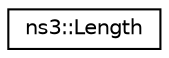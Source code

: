 digraph "Graphical Class Hierarchy"
{
 // LATEX_PDF_SIZE
  edge [fontname="Helvetica",fontsize="10",labelfontname="Helvetica",labelfontsize="10"];
  node [fontname="Helvetica",fontsize="10",shape=record];
  rankdir="LR";
  Node0 [label="ns3::Length",height=0.2,width=0.4,color="black", fillcolor="white", style="filled",URL="$classns3_1_1_length.html",tooltip="Represents a length in meters."];
}

